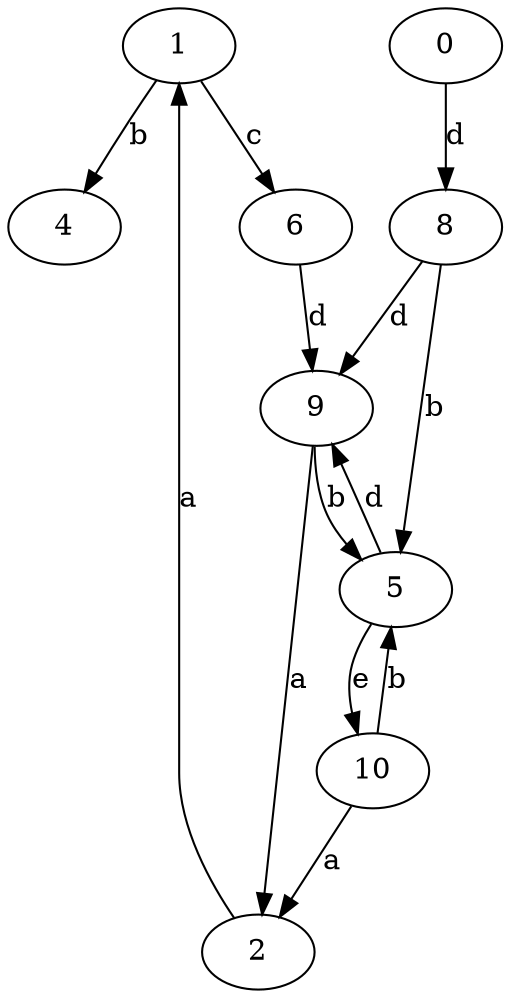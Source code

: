 strict digraph  {
1;
2;
0;
4;
5;
6;
8;
9;
10;
1 -> 4  [label=b];
1 -> 6  [label=c];
2 -> 1  [label=a];
0 -> 8  [label=d];
5 -> 9  [label=d];
5 -> 10  [label=e];
6 -> 9  [label=d];
8 -> 5  [label=b];
8 -> 9  [label=d];
9 -> 2  [label=a];
9 -> 5  [label=b];
10 -> 2  [label=a];
10 -> 5  [label=b];
}
